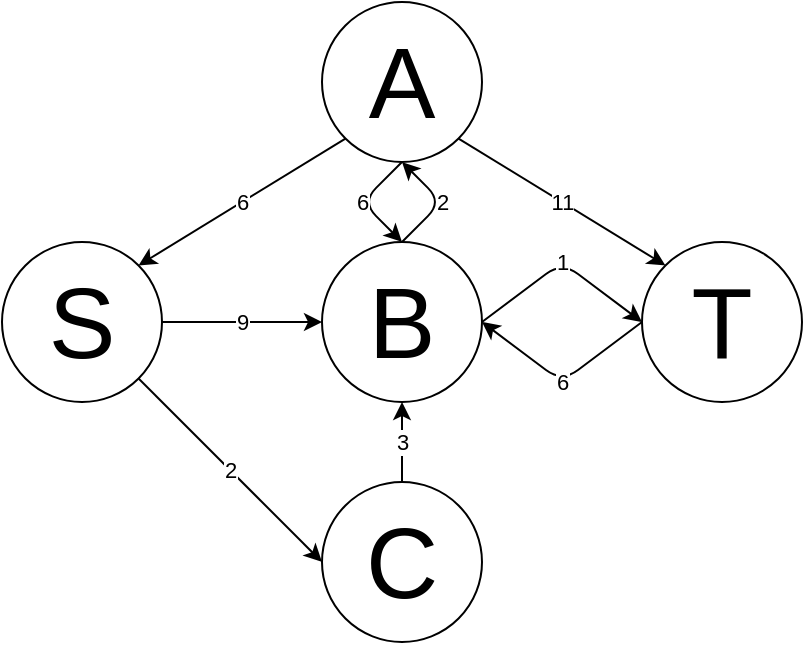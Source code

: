 <mxfile version="12.9.7" type="device"><diagram id="rhozoeJWkJdjTuErVPOc" name="Page-1"><mxGraphModel dx="868" dy="473" grid="1" gridSize="10" guides="1" tooltips="1" connect="1" arrows="1" fold="1" page="1" pageScale="1" pageWidth="827" pageHeight="1169" math="0" shadow="0"><root><mxCell id="0"/><mxCell id="1" parent="0"/><mxCell id="7ZVS8DepXIkR9ftcRlna-1" value="&lt;font style=&quot;font-size: 50px&quot;&gt;S&lt;/font&gt;" style="ellipse;whiteSpace=wrap;html=1;aspect=fixed;" vertex="1" parent="1"><mxGeometry x="120" y="200" width="80" height="80" as="geometry"/></mxCell><mxCell id="7ZVS8DepXIkR9ftcRlna-2" value="&lt;font style=&quot;font-size: 50px&quot;&gt;A&lt;/font&gt;" style="ellipse;whiteSpace=wrap;html=1;aspect=fixed;" vertex="1" parent="1"><mxGeometry x="280" y="80" width="80" height="80" as="geometry"/></mxCell><mxCell id="7ZVS8DepXIkR9ftcRlna-3" value="&lt;font style=&quot;font-size: 50px&quot;&gt;B&lt;/font&gt;" style="ellipse;whiteSpace=wrap;html=1;aspect=fixed;" vertex="1" parent="1"><mxGeometry x="280" y="200" width="80" height="80" as="geometry"/></mxCell><mxCell id="7ZVS8DepXIkR9ftcRlna-4" value="&lt;font style=&quot;font-size: 50px&quot;&gt;C&lt;/font&gt;" style="ellipse;whiteSpace=wrap;html=1;aspect=fixed;" vertex="1" parent="1"><mxGeometry x="280" y="320" width="80" height="80" as="geometry"/></mxCell><mxCell id="7ZVS8DepXIkR9ftcRlna-5" value="&lt;font style=&quot;font-size: 50px&quot;&gt;T&lt;/font&gt;" style="ellipse;whiteSpace=wrap;html=1;aspect=fixed;" vertex="1" parent="1"><mxGeometry x="440" y="200" width="80" height="80" as="geometry"/></mxCell><mxCell id="7ZVS8DepXIkR9ftcRlna-6" value="6" style="endArrow=classic;html=1;exitX=0;exitY=1;exitDx=0;exitDy=0;entryX=1;entryY=0;entryDx=0;entryDy=0;" edge="1" parent="1" source="7ZVS8DepXIkR9ftcRlna-2" target="7ZVS8DepXIkR9ftcRlna-1"><mxGeometry width="50" height="50" relative="1" as="geometry"><mxPoint x="180" y="130" as="sourcePoint"/><mxPoint x="150" y="140" as="targetPoint"/></mxGeometry></mxCell><mxCell id="7ZVS8DepXIkR9ftcRlna-7" value="9" style="endArrow=classic;html=1;entryX=0;entryY=0.5;entryDx=0;entryDy=0;exitX=1;exitY=0.5;exitDx=0;exitDy=0;" edge="1" parent="1" source="7ZVS8DepXIkR9ftcRlna-1" target="7ZVS8DepXIkR9ftcRlna-3"><mxGeometry width="50" height="50" relative="1" as="geometry"><mxPoint x="130" y="220" as="sourcePoint"/><mxPoint x="180" y="170" as="targetPoint"/></mxGeometry></mxCell><mxCell id="7ZVS8DepXIkR9ftcRlna-8" value="2" style="endArrow=classic;html=1;entryX=0;entryY=0.5;entryDx=0;entryDy=0;exitX=1;exitY=1;exitDx=0;exitDy=0;" edge="1" parent="1" source="7ZVS8DepXIkR9ftcRlna-1" target="7ZVS8DepXIkR9ftcRlna-4"><mxGeometry width="50" height="50" relative="1" as="geometry"><mxPoint x="180" y="410" as="sourcePoint"/><mxPoint x="230" y="360" as="targetPoint"/></mxGeometry></mxCell><mxCell id="7ZVS8DepXIkR9ftcRlna-9" value="3" style="endArrow=classic;html=1;entryX=0.5;entryY=1;entryDx=0;entryDy=0;exitX=0.5;exitY=0;exitDx=0;exitDy=0;" edge="1" parent="1" source="7ZVS8DepXIkR9ftcRlna-4" target="7ZVS8DepXIkR9ftcRlna-3"><mxGeometry width="50" height="50" relative="1" as="geometry"><mxPoint x="180" y="380" as="sourcePoint"/><mxPoint x="230" y="330" as="targetPoint"/></mxGeometry></mxCell><mxCell id="7ZVS8DepXIkR9ftcRlna-10" value="1" style="endArrow=classic;html=1;exitX=1;exitY=0.5;exitDx=0;exitDy=0;entryX=0;entryY=0.5;entryDx=0;entryDy=0;" edge="1" parent="1" source="7ZVS8DepXIkR9ftcRlna-3" target="7ZVS8DepXIkR9ftcRlna-5"><mxGeometry width="50" height="50" relative="1" as="geometry"><mxPoint x="380" y="220" as="sourcePoint"/><mxPoint x="430" y="170" as="targetPoint"/><Array as="points"><mxPoint x="400" y="210"/></Array></mxGeometry></mxCell><mxCell id="7ZVS8DepXIkR9ftcRlna-11" value="11" style="endArrow=classic;html=1;exitX=1;exitY=1;exitDx=0;exitDy=0;entryX=0;entryY=0;entryDx=0;entryDy=0;" edge="1" parent="1" source="7ZVS8DepXIkR9ftcRlna-2" target="7ZVS8DepXIkR9ftcRlna-5"><mxGeometry width="50" height="50" relative="1" as="geometry"><mxPoint x="500" y="110" as="sourcePoint"/><mxPoint x="550" y="60" as="targetPoint"/></mxGeometry></mxCell><mxCell id="7ZVS8DepXIkR9ftcRlna-12" value="6" style="endArrow=classic;html=1;exitX=0.5;exitY=1;exitDx=0;exitDy=0;entryX=0.5;entryY=0;entryDx=0;entryDy=0;" edge="1" parent="1" source="7ZVS8DepXIkR9ftcRlna-2" target="7ZVS8DepXIkR9ftcRlna-3"><mxGeometry width="50" height="50" relative="1" as="geometry"><mxPoint x="380" y="160" as="sourcePoint"/><mxPoint x="430" y="110" as="targetPoint"/><Array as="points"><mxPoint x="300" y="180"/></Array></mxGeometry></mxCell><mxCell id="7ZVS8DepXIkR9ftcRlna-14" value="2" style="endArrow=classic;html=1;exitX=0.5;exitY=0;exitDx=0;exitDy=0;entryX=0.5;entryY=1;entryDx=0;entryDy=0;" edge="1" parent="1" source="7ZVS8DepXIkR9ftcRlna-3" target="7ZVS8DepXIkR9ftcRlna-2"><mxGeometry width="50" height="50" relative="1" as="geometry"><mxPoint x="330" y="200" as="sourcePoint"/><mxPoint x="380" y="150" as="targetPoint"/><Array as="points"><mxPoint x="340" y="180"/></Array></mxGeometry></mxCell><mxCell id="7ZVS8DepXIkR9ftcRlna-15" value="6" style="endArrow=classic;html=1;exitX=0;exitY=0.5;exitDx=0;exitDy=0;entryX=1;entryY=0.5;entryDx=0;entryDy=0;" edge="1" parent="1" source="7ZVS8DepXIkR9ftcRlna-5" target="7ZVS8DepXIkR9ftcRlna-3"><mxGeometry width="50" height="50" relative="1" as="geometry"><mxPoint x="280" y="340" as="sourcePoint"/><mxPoint x="330" y="290" as="targetPoint"/><Array as="points"><mxPoint x="400" y="270"/></Array></mxGeometry></mxCell></root></mxGraphModel></diagram></mxfile>